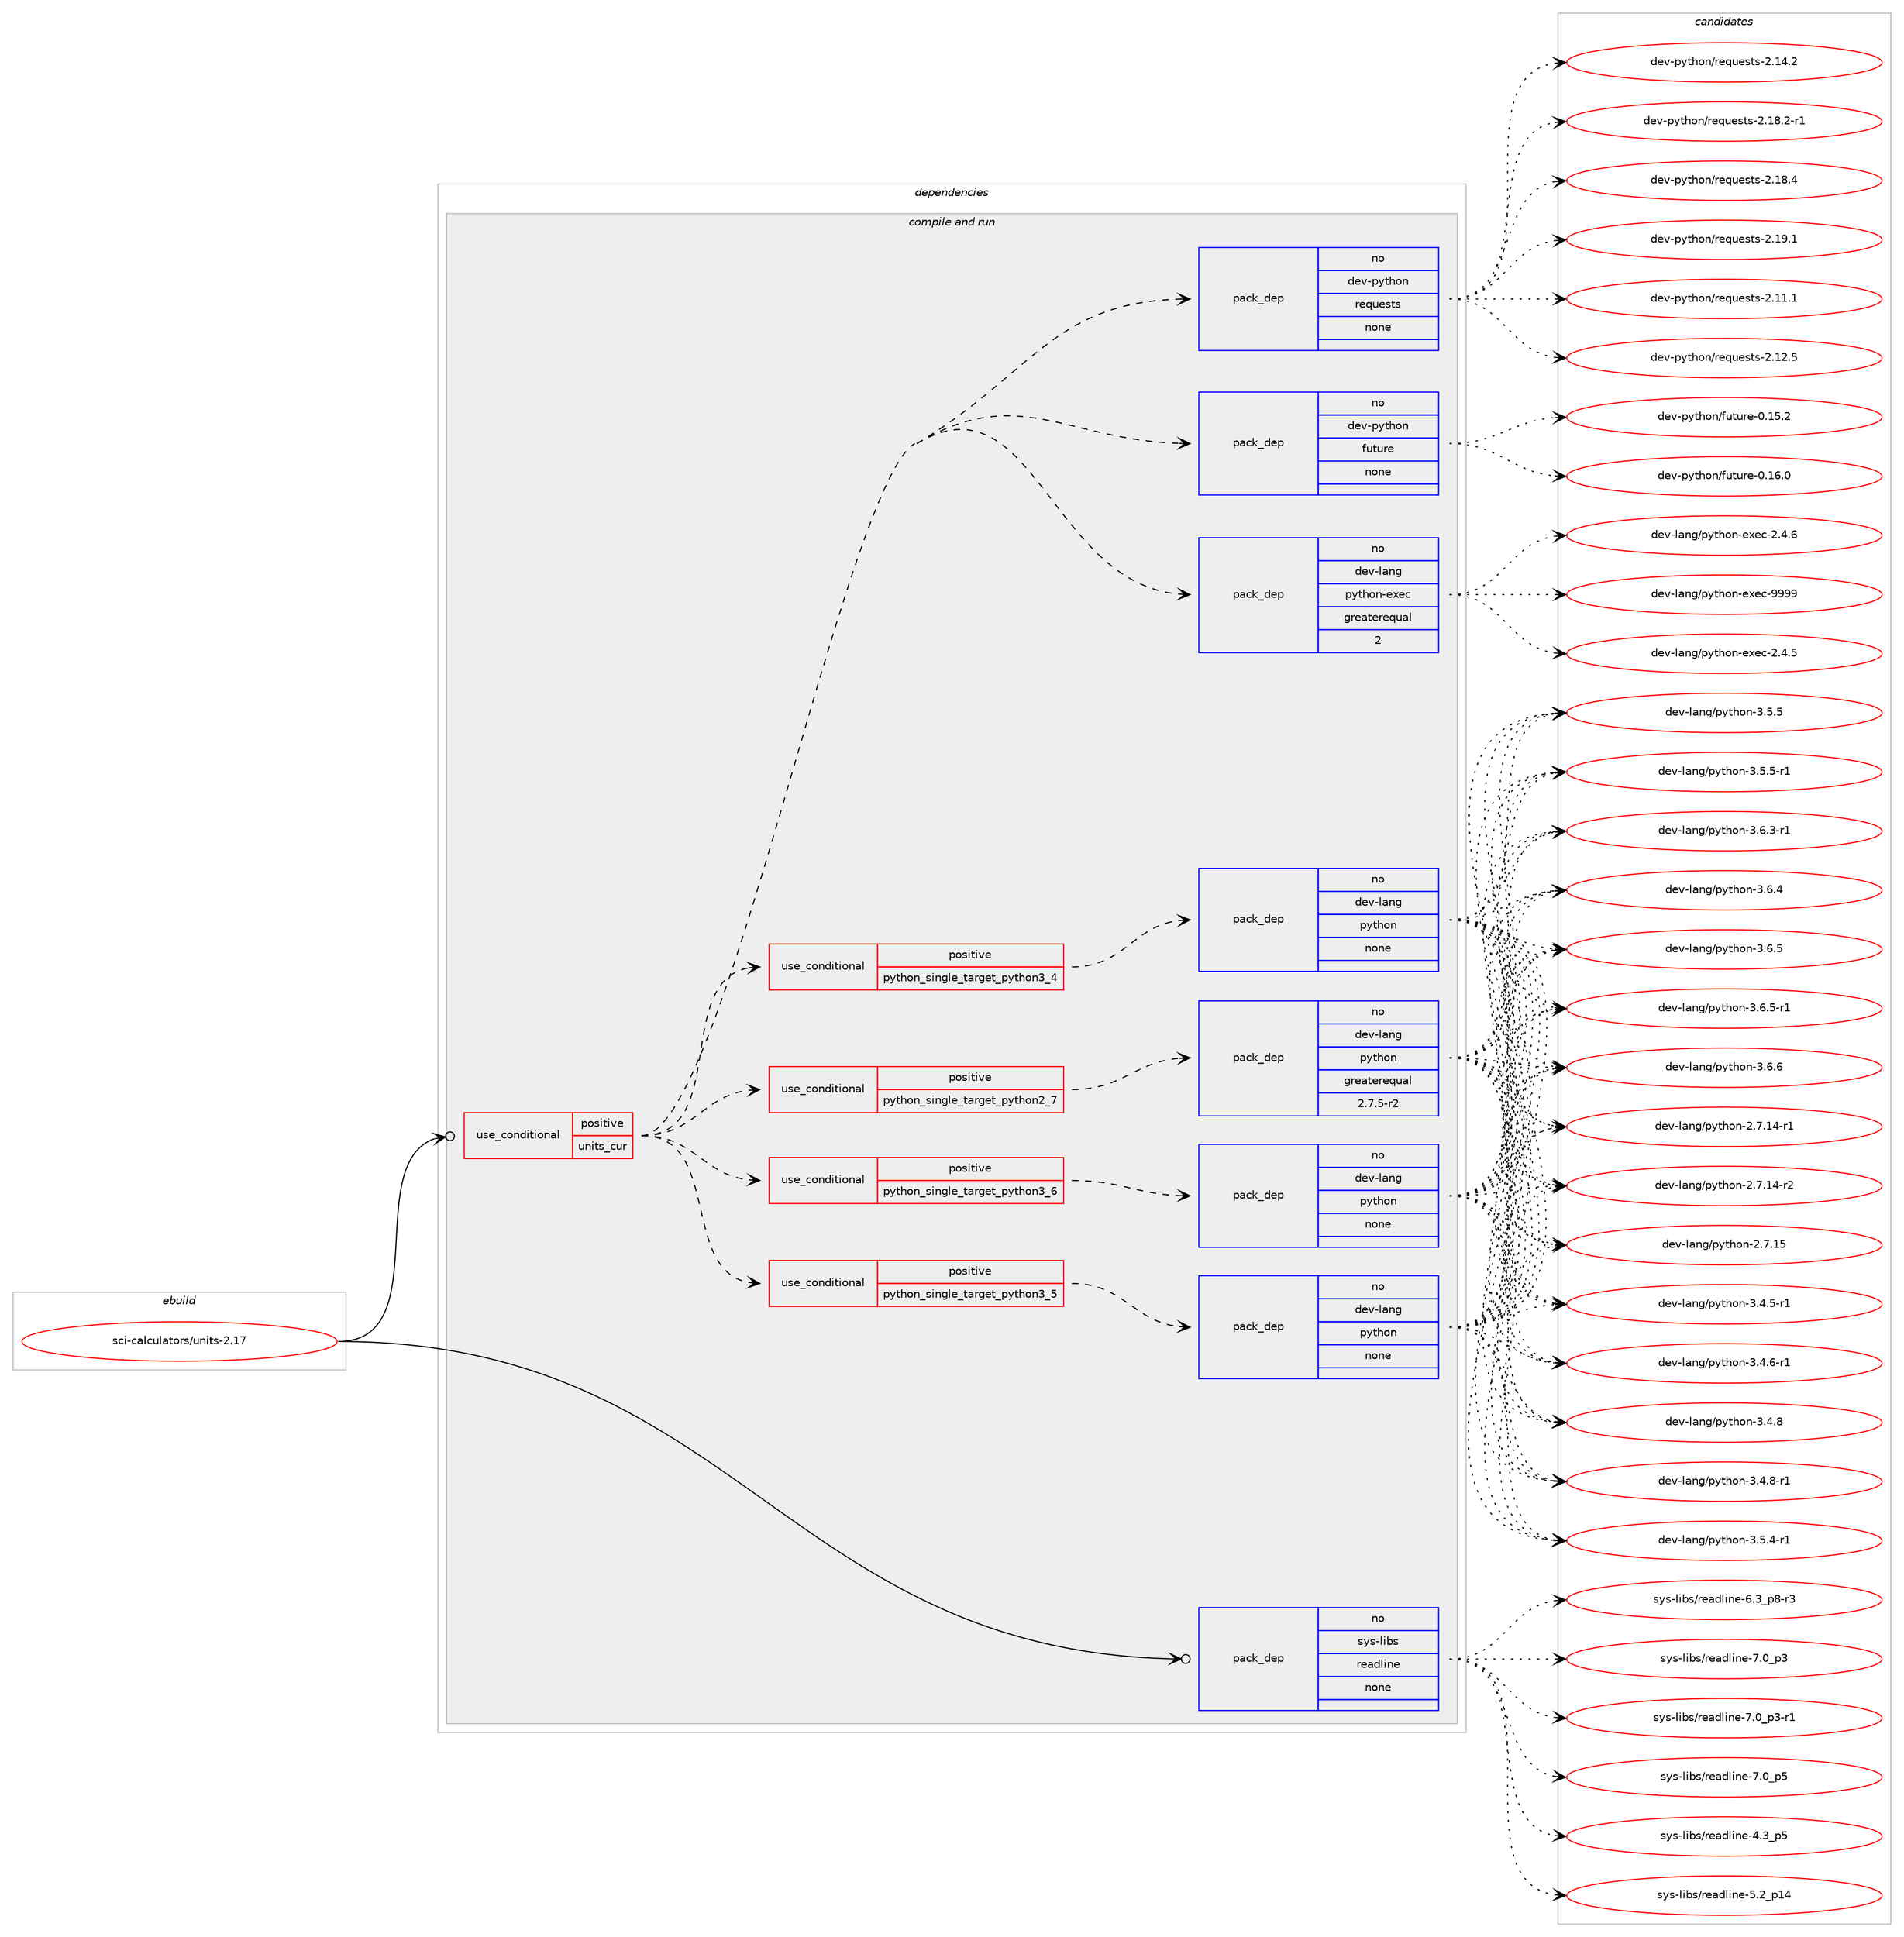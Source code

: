 digraph prolog {

# *************
# Graph options
# *************

newrank=true;
concentrate=true;
compound=true;
graph [rankdir=LR,fontname=Helvetica,fontsize=10,ranksep=1.5];#, ranksep=2.5, nodesep=0.2];
edge  [arrowhead=vee];
node  [fontname=Helvetica,fontsize=10];

# **********
# The ebuild
# **********

subgraph cluster_leftcol {
color=gray;
rank=same;
label=<<i>ebuild</i>>;
id [label="sci-calculators/units-2.17", color=red, width=4, href="../sci-calculators/units-2.17.svg"];
}

# ****************
# The dependencies
# ****************

subgraph cluster_midcol {
color=gray;
label=<<i>dependencies</i>>;
subgraph cluster_compile {
fillcolor="#eeeeee";
style=filled;
label=<<i>compile</i>>;
}
subgraph cluster_compileandrun {
fillcolor="#eeeeee";
style=filled;
label=<<i>compile and run</i>>;
subgraph cond586 {
dependency2079 [label=<<TABLE BORDER="0" CELLBORDER="1" CELLSPACING="0" CELLPADDING="4"><TR><TD ROWSPAN="3" CELLPADDING="10">use_conditional</TD></TR><TR><TD>positive</TD></TR><TR><TD>units_cur</TD></TR></TABLE>>, shape=none, color=red];
subgraph cond587 {
dependency2080 [label=<<TABLE BORDER="0" CELLBORDER="1" CELLSPACING="0" CELLPADDING="4"><TR><TD ROWSPAN="3" CELLPADDING="10">use_conditional</TD></TR><TR><TD>positive</TD></TR><TR><TD>python_single_target_python2_7</TD></TR></TABLE>>, shape=none, color=red];
subgraph pack1459 {
dependency2081 [label=<<TABLE BORDER="0" CELLBORDER="1" CELLSPACING="0" CELLPADDING="4" WIDTH="220"><TR><TD ROWSPAN="6" CELLPADDING="30">pack_dep</TD></TR><TR><TD WIDTH="110">no</TD></TR><TR><TD>dev-lang</TD></TR><TR><TD>python</TD></TR><TR><TD>greaterequal</TD></TR><TR><TD>2.7.5-r2</TD></TR></TABLE>>, shape=none, color=blue];
}
dependency2080:e -> dependency2081:w [weight=20,style="dashed",arrowhead="vee"];
}
dependency2079:e -> dependency2080:w [weight=20,style="dashed",arrowhead="vee"];
subgraph cond588 {
dependency2082 [label=<<TABLE BORDER="0" CELLBORDER="1" CELLSPACING="0" CELLPADDING="4"><TR><TD ROWSPAN="3" CELLPADDING="10">use_conditional</TD></TR><TR><TD>positive</TD></TR><TR><TD>python_single_target_python3_4</TD></TR></TABLE>>, shape=none, color=red];
subgraph pack1460 {
dependency2083 [label=<<TABLE BORDER="0" CELLBORDER="1" CELLSPACING="0" CELLPADDING="4" WIDTH="220"><TR><TD ROWSPAN="6" CELLPADDING="30">pack_dep</TD></TR><TR><TD WIDTH="110">no</TD></TR><TR><TD>dev-lang</TD></TR><TR><TD>python</TD></TR><TR><TD>none</TD></TR><TR><TD></TD></TR></TABLE>>, shape=none, color=blue];
}
dependency2082:e -> dependency2083:w [weight=20,style="dashed",arrowhead="vee"];
}
dependency2079:e -> dependency2082:w [weight=20,style="dashed",arrowhead="vee"];
subgraph cond589 {
dependency2084 [label=<<TABLE BORDER="0" CELLBORDER="1" CELLSPACING="0" CELLPADDING="4"><TR><TD ROWSPAN="3" CELLPADDING="10">use_conditional</TD></TR><TR><TD>positive</TD></TR><TR><TD>python_single_target_python3_5</TD></TR></TABLE>>, shape=none, color=red];
subgraph pack1461 {
dependency2085 [label=<<TABLE BORDER="0" CELLBORDER="1" CELLSPACING="0" CELLPADDING="4" WIDTH="220"><TR><TD ROWSPAN="6" CELLPADDING="30">pack_dep</TD></TR><TR><TD WIDTH="110">no</TD></TR><TR><TD>dev-lang</TD></TR><TR><TD>python</TD></TR><TR><TD>none</TD></TR><TR><TD></TD></TR></TABLE>>, shape=none, color=blue];
}
dependency2084:e -> dependency2085:w [weight=20,style="dashed",arrowhead="vee"];
}
dependency2079:e -> dependency2084:w [weight=20,style="dashed",arrowhead="vee"];
subgraph cond590 {
dependency2086 [label=<<TABLE BORDER="0" CELLBORDER="1" CELLSPACING="0" CELLPADDING="4"><TR><TD ROWSPAN="3" CELLPADDING="10">use_conditional</TD></TR><TR><TD>positive</TD></TR><TR><TD>python_single_target_python3_6</TD></TR></TABLE>>, shape=none, color=red];
subgraph pack1462 {
dependency2087 [label=<<TABLE BORDER="0" CELLBORDER="1" CELLSPACING="0" CELLPADDING="4" WIDTH="220"><TR><TD ROWSPAN="6" CELLPADDING="30">pack_dep</TD></TR><TR><TD WIDTH="110">no</TD></TR><TR><TD>dev-lang</TD></TR><TR><TD>python</TD></TR><TR><TD>none</TD></TR><TR><TD></TD></TR></TABLE>>, shape=none, color=blue];
}
dependency2086:e -> dependency2087:w [weight=20,style="dashed",arrowhead="vee"];
}
dependency2079:e -> dependency2086:w [weight=20,style="dashed",arrowhead="vee"];
subgraph pack1463 {
dependency2088 [label=<<TABLE BORDER="0" CELLBORDER="1" CELLSPACING="0" CELLPADDING="4" WIDTH="220"><TR><TD ROWSPAN="6" CELLPADDING="30">pack_dep</TD></TR><TR><TD WIDTH="110">no</TD></TR><TR><TD>dev-lang</TD></TR><TR><TD>python-exec</TD></TR><TR><TD>greaterequal</TD></TR><TR><TD>2</TD></TR></TABLE>>, shape=none, color=blue];
}
dependency2079:e -> dependency2088:w [weight=20,style="dashed",arrowhead="vee"];
subgraph pack1464 {
dependency2089 [label=<<TABLE BORDER="0" CELLBORDER="1" CELLSPACING="0" CELLPADDING="4" WIDTH="220"><TR><TD ROWSPAN="6" CELLPADDING="30">pack_dep</TD></TR><TR><TD WIDTH="110">no</TD></TR><TR><TD>dev-python</TD></TR><TR><TD>future</TD></TR><TR><TD>none</TD></TR><TR><TD></TD></TR></TABLE>>, shape=none, color=blue];
}
dependency2079:e -> dependency2089:w [weight=20,style="dashed",arrowhead="vee"];
subgraph pack1465 {
dependency2090 [label=<<TABLE BORDER="0" CELLBORDER="1" CELLSPACING="0" CELLPADDING="4" WIDTH="220"><TR><TD ROWSPAN="6" CELLPADDING="30">pack_dep</TD></TR><TR><TD WIDTH="110">no</TD></TR><TR><TD>dev-python</TD></TR><TR><TD>requests</TD></TR><TR><TD>none</TD></TR><TR><TD></TD></TR></TABLE>>, shape=none, color=blue];
}
dependency2079:e -> dependency2090:w [weight=20,style="dashed",arrowhead="vee"];
}
id:e -> dependency2079:w [weight=20,style="solid",arrowhead="odotvee"];
subgraph pack1466 {
dependency2091 [label=<<TABLE BORDER="0" CELLBORDER="1" CELLSPACING="0" CELLPADDING="4" WIDTH="220"><TR><TD ROWSPAN="6" CELLPADDING="30">pack_dep</TD></TR><TR><TD WIDTH="110">no</TD></TR><TR><TD>sys-libs</TD></TR><TR><TD>readline</TD></TR><TR><TD>none</TD></TR><TR><TD></TD></TR></TABLE>>, shape=none, color=blue];
}
id:e -> dependency2091:w [weight=20,style="solid",arrowhead="odotvee"];
}
subgraph cluster_run {
fillcolor="#eeeeee";
style=filled;
label=<<i>run</i>>;
}
}

# **************
# The candidates
# **************

subgraph cluster_choices {
rank=same;
color=gray;
label=<<i>candidates</i>>;

subgraph choice1459 {
color=black;
nodesep=1;
choice100101118451089711010347112121116104111110455046554649524511449 [label="dev-lang/python-2.7.14-r1", color=red, width=4,href="../dev-lang/python-2.7.14-r1.svg"];
choice100101118451089711010347112121116104111110455046554649524511450 [label="dev-lang/python-2.7.14-r2", color=red, width=4,href="../dev-lang/python-2.7.14-r2.svg"];
choice10010111845108971101034711212111610411111045504655464953 [label="dev-lang/python-2.7.15", color=red, width=4,href="../dev-lang/python-2.7.15.svg"];
choice1001011184510897110103471121211161041111104551465246534511449 [label="dev-lang/python-3.4.5-r1", color=red, width=4,href="../dev-lang/python-3.4.5-r1.svg"];
choice1001011184510897110103471121211161041111104551465246544511449 [label="dev-lang/python-3.4.6-r1", color=red, width=4,href="../dev-lang/python-3.4.6-r1.svg"];
choice100101118451089711010347112121116104111110455146524656 [label="dev-lang/python-3.4.8", color=red, width=4,href="../dev-lang/python-3.4.8.svg"];
choice1001011184510897110103471121211161041111104551465246564511449 [label="dev-lang/python-3.4.8-r1", color=red, width=4,href="../dev-lang/python-3.4.8-r1.svg"];
choice1001011184510897110103471121211161041111104551465346524511449 [label="dev-lang/python-3.5.4-r1", color=red, width=4,href="../dev-lang/python-3.5.4-r1.svg"];
choice100101118451089711010347112121116104111110455146534653 [label="dev-lang/python-3.5.5", color=red, width=4,href="../dev-lang/python-3.5.5.svg"];
choice1001011184510897110103471121211161041111104551465346534511449 [label="dev-lang/python-3.5.5-r1", color=red, width=4,href="../dev-lang/python-3.5.5-r1.svg"];
choice1001011184510897110103471121211161041111104551465446514511449 [label="dev-lang/python-3.6.3-r1", color=red, width=4,href="../dev-lang/python-3.6.3-r1.svg"];
choice100101118451089711010347112121116104111110455146544652 [label="dev-lang/python-3.6.4", color=red, width=4,href="../dev-lang/python-3.6.4.svg"];
choice100101118451089711010347112121116104111110455146544653 [label="dev-lang/python-3.6.5", color=red, width=4,href="../dev-lang/python-3.6.5.svg"];
choice1001011184510897110103471121211161041111104551465446534511449 [label="dev-lang/python-3.6.5-r1", color=red, width=4,href="../dev-lang/python-3.6.5-r1.svg"];
choice100101118451089711010347112121116104111110455146544654 [label="dev-lang/python-3.6.6", color=red, width=4,href="../dev-lang/python-3.6.6.svg"];
dependency2081:e -> choice100101118451089711010347112121116104111110455046554649524511449:w [style=dotted,weight="100"];
dependency2081:e -> choice100101118451089711010347112121116104111110455046554649524511450:w [style=dotted,weight="100"];
dependency2081:e -> choice10010111845108971101034711212111610411111045504655464953:w [style=dotted,weight="100"];
dependency2081:e -> choice1001011184510897110103471121211161041111104551465246534511449:w [style=dotted,weight="100"];
dependency2081:e -> choice1001011184510897110103471121211161041111104551465246544511449:w [style=dotted,weight="100"];
dependency2081:e -> choice100101118451089711010347112121116104111110455146524656:w [style=dotted,weight="100"];
dependency2081:e -> choice1001011184510897110103471121211161041111104551465246564511449:w [style=dotted,weight="100"];
dependency2081:e -> choice1001011184510897110103471121211161041111104551465346524511449:w [style=dotted,weight="100"];
dependency2081:e -> choice100101118451089711010347112121116104111110455146534653:w [style=dotted,weight="100"];
dependency2081:e -> choice1001011184510897110103471121211161041111104551465346534511449:w [style=dotted,weight="100"];
dependency2081:e -> choice1001011184510897110103471121211161041111104551465446514511449:w [style=dotted,weight="100"];
dependency2081:e -> choice100101118451089711010347112121116104111110455146544652:w [style=dotted,weight="100"];
dependency2081:e -> choice100101118451089711010347112121116104111110455146544653:w [style=dotted,weight="100"];
dependency2081:e -> choice1001011184510897110103471121211161041111104551465446534511449:w [style=dotted,weight="100"];
dependency2081:e -> choice100101118451089711010347112121116104111110455146544654:w [style=dotted,weight="100"];
}
subgraph choice1460 {
color=black;
nodesep=1;
choice100101118451089711010347112121116104111110455046554649524511449 [label="dev-lang/python-2.7.14-r1", color=red, width=4,href="../dev-lang/python-2.7.14-r1.svg"];
choice100101118451089711010347112121116104111110455046554649524511450 [label="dev-lang/python-2.7.14-r2", color=red, width=4,href="../dev-lang/python-2.7.14-r2.svg"];
choice10010111845108971101034711212111610411111045504655464953 [label="dev-lang/python-2.7.15", color=red, width=4,href="../dev-lang/python-2.7.15.svg"];
choice1001011184510897110103471121211161041111104551465246534511449 [label="dev-lang/python-3.4.5-r1", color=red, width=4,href="../dev-lang/python-3.4.5-r1.svg"];
choice1001011184510897110103471121211161041111104551465246544511449 [label="dev-lang/python-3.4.6-r1", color=red, width=4,href="../dev-lang/python-3.4.6-r1.svg"];
choice100101118451089711010347112121116104111110455146524656 [label="dev-lang/python-3.4.8", color=red, width=4,href="../dev-lang/python-3.4.8.svg"];
choice1001011184510897110103471121211161041111104551465246564511449 [label="dev-lang/python-3.4.8-r1", color=red, width=4,href="../dev-lang/python-3.4.8-r1.svg"];
choice1001011184510897110103471121211161041111104551465346524511449 [label="dev-lang/python-3.5.4-r1", color=red, width=4,href="../dev-lang/python-3.5.4-r1.svg"];
choice100101118451089711010347112121116104111110455146534653 [label="dev-lang/python-3.5.5", color=red, width=4,href="../dev-lang/python-3.5.5.svg"];
choice1001011184510897110103471121211161041111104551465346534511449 [label="dev-lang/python-3.5.5-r1", color=red, width=4,href="../dev-lang/python-3.5.5-r1.svg"];
choice1001011184510897110103471121211161041111104551465446514511449 [label="dev-lang/python-3.6.3-r1", color=red, width=4,href="../dev-lang/python-3.6.3-r1.svg"];
choice100101118451089711010347112121116104111110455146544652 [label="dev-lang/python-3.6.4", color=red, width=4,href="../dev-lang/python-3.6.4.svg"];
choice100101118451089711010347112121116104111110455146544653 [label="dev-lang/python-3.6.5", color=red, width=4,href="../dev-lang/python-3.6.5.svg"];
choice1001011184510897110103471121211161041111104551465446534511449 [label="dev-lang/python-3.6.5-r1", color=red, width=4,href="../dev-lang/python-3.6.5-r1.svg"];
choice100101118451089711010347112121116104111110455146544654 [label="dev-lang/python-3.6.6", color=red, width=4,href="../dev-lang/python-3.6.6.svg"];
dependency2083:e -> choice100101118451089711010347112121116104111110455046554649524511449:w [style=dotted,weight="100"];
dependency2083:e -> choice100101118451089711010347112121116104111110455046554649524511450:w [style=dotted,weight="100"];
dependency2083:e -> choice10010111845108971101034711212111610411111045504655464953:w [style=dotted,weight="100"];
dependency2083:e -> choice1001011184510897110103471121211161041111104551465246534511449:w [style=dotted,weight="100"];
dependency2083:e -> choice1001011184510897110103471121211161041111104551465246544511449:w [style=dotted,weight="100"];
dependency2083:e -> choice100101118451089711010347112121116104111110455146524656:w [style=dotted,weight="100"];
dependency2083:e -> choice1001011184510897110103471121211161041111104551465246564511449:w [style=dotted,weight="100"];
dependency2083:e -> choice1001011184510897110103471121211161041111104551465346524511449:w [style=dotted,weight="100"];
dependency2083:e -> choice100101118451089711010347112121116104111110455146534653:w [style=dotted,weight="100"];
dependency2083:e -> choice1001011184510897110103471121211161041111104551465346534511449:w [style=dotted,weight="100"];
dependency2083:e -> choice1001011184510897110103471121211161041111104551465446514511449:w [style=dotted,weight="100"];
dependency2083:e -> choice100101118451089711010347112121116104111110455146544652:w [style=dotted,weight="100"];
dependency2083:e -> choice100101118451089711010347112121116104111110455146544653:w [style=dotted,weight="100"];
dependency2083:e -> choice1001011184510897110103471121211161041111104551465446534511449:w [style=dotted,weight="100"];
dependency2083:e -> choice100101118451089711010347112121116104111110455146544654:w [style=dotted,weight="100"];
}
subgraph choice1461 {
color=black;
nodesep=1;
choice100101118451089711010347112121116104111110455046554649524511449 [label="dev-lang/python-2.7.14-r1", color=red, width=4,href="../dev-lang/python-2.7.14-r1.svg"];
choice100101118451089711010347112121116104111110455046554649524511450 [label="dev-lang/python-2.7.14-r2", color=red, width=4,href="../dev-lang/python-2.7.14-r2.svg"];
choice10010111845108971101034711212111610411111045504655464953 [label="dev-lang/python-2.7.15", color=red, width=4,href="../dev-lang/python-2.7.15.svg"];
choice1001011184510897110103471121211161041111104551465246534511449 [label="dev-lang/python-3.4.5-r1", color=red, width=4,href="../dev-lang/python-3.4.5-r1.svg"];
choice1001011184510897110103471121211161041111104551465246544511449 [label="dev-lang/python-3.4.6-r1", color=red, width=4,href="../dev-lang/python-3.4.6-r1.svg"];
choice100101118451089711010347112121116104111110455146524656 [label="dev-lang/python-3.4.8", color=red, width=4,href="../dev-lang/python-3.4.8.svg"];
choice1001011184510897110103471121211161041111104551465246564511449 [label="dev-lang/python-3.4.8-r1", color=red, width=4,href="../dev-lang/python-3.4.8-r1.svg"];
choice1001011184510897110103471121211161041111104551465346524511449 [label="dev-lang/python-3.5.4-r1", color=red, width=4,href="../dev-lang/python-3.5.4-r1.svg"];
choice100101118451089711010347112121116104111110455146534653 [label="dev-lang/python-3.5.5", color=red, width=4,href="../dev-lang/python-3.5.5.svg"];
choice1001011184510897110103471121211161041111104551465346534511449 [label="dev-lang/python-3.5.5-r1", color=red, width=4,href="../dev-lang/python-3.5.5-r1.svg"];
choice1001011184510897110103471121211161041111104551465446514511449 [label="dev-lang/python-3.6.3-r1", color=red, width=4,href="../dev-lang/python-3.6.3-r1.svg"];
choice100101118451089711010347112121116104111110455146544652 [label="dev-lang/python-3.6.4", color=red, width=4,href="../dev-lang/python-3.6.4.svg"];
choice100101118451089711010347112121116104111110455146544653 [label="dev-lang/python-3.6.5", color=red, width=4,href="../dev-lang/python-3.6.5.svg"];
choice1001011184510897110103471121211161041111104551465446534511449 [label="dev-lang/python-3.6.5-r1", color=red, width=4,href="../dev-lang/python-3.6.5-r1.svg"];
choice100101118451089711010347112121116104111110455146544654 [label="dev-lang/python-3.6.6", color=red, width=4,href="../dev-lang/python-3.6.6.svg"];
dependency2085:e -> choice100101118451089711010347112121116104111110455046554649524511449:w [style=dotted,weight="100"];
dependency2085:e -> choice100101118451089711010347112121116104111110455046554649524511450:w [style=dotted,weight="100"];
dependency2085:e -> choice10010111845108971101034711212111610411111045504655464953:w [style=dotted,weight="100"];
dependency2085:e -> choice1001011184510897110103471121211161041111104551465246534511449:w [style=dotted,weight="100"];
dependency2085:e -> choice1001011184510897110103471121211161041111104551465246544511449:w [style=dotted,weight="100"];
dependency2085:e -> choice100101118451089711010347112121116104111110455146524656:w [style=dotted,weight="100"];
dependency2085:e -> choice1001011184510897110103471121211161041111104551465246564511449:w [style=dotted,weight="100"];
dependency2085:e -> choice1001011184510897110103471121211161041111104551465346524511449:w [style=dotted,weight="100"];
dependency2085:e -> choice100101118451089711010347112121116104111110455146534653:w [style=dotted,weight="100"];
dependency2085:e -> choice1001011184510897110103471121211161041111104551465346534511449:w [style=dotted,weight="100"];
dependency2085:e -> choice1001011184510897110103471121211161041111104551465446514511449:w [style=dotted,weight="100"];
dependency2085:e -> choice100101118451089711010347112121116104111110455146544652:w [style=dotted,weight="100"];
dependency2085:e -> choice100101118451089711010347112121116104111110455146544653:w [style=dotted,weight="100"];
dependency2085:e -> choice1001011184510897110103471121211161041111104551465446534511449:w [style=dotted,weight="100"];
dependency2085:e -> choice100101118451089711010347112121116104111110455146544654:w [style=dotted,weight="100"];
}
subgraph choice1462 {
color=black;
nodesep=1;
choice100101118451089711010347112121116104111110455046554649524511449 [label="dev-lang/python-2.7.14-r1", color=red, width=4,href="../dev-lang/python-2.7.14-r1.svg"];
choice100101118451089711010347112121116104111110455046554649524511450 [label="dev-lang/python-2.7.14-r2", color=red, width=4,href="../dev-lang/python-2.7.14-r2.svg"];
choice10010111845108971101034711212111610411111045504655464953 [label="dev-lang/python-2.7.15", color=red, width=4,href="../dev-lang/python-2.7.15.svg"];
choice1001011184510897110103471121211161041111104551465246534511449 [label="dev-lang/python-3.4.5-r1", color=red, width=4,href="../dev-lang/python-3.4.5-r1.svg"];
choice1001011184510897110103471121211161041111104551465246544511449 [label="dev-lang/python-3.4.6-r1", color=red, width=4,href="../dev-lang/python-3.4.6-r1.svg"];
choice100101118451089711010347112121116104111110455146524656 [label="dev-lang/python-3.4.8", color=red, width=4,href="../dev-lang/python-3.4.8.svg"];
choice1001011184510897110103471121211161041111104551465246564511449 [label="dev-lang/python-3.4.8-r1", color=red, width=4,href="../dev-lang/python-3.4.8-r1.svg"];
choice1001011184510897110103471121211161041111104551465346524511449 [label="dev-lang/python-3.5.4-r1", color=red, width=4,href="../dev-lang/python-3.5.4-r1.svg"];
choice100101118451089711010347112121116104111110455146534653 [label="dev-lang/python-3.5.5", color=red, width=4,href="../dev-lang/python-3.5.5.svg"];
choice1001011184510897110103471121211161041111104551465346534511449 [label="dev-lang/python-3.5.5-r1", color=red, width=4,href="../dev-lang/python-3.5.5-r1.svg"];
choice1001011184510897110103471121211161041111104551465446514511449 [label="dev-lang/python-3.6.3-r1", color=red, width=4,href="../dev-lang/python-3.6.3-r1.svg"];
choice100101118451089711010347112121116104111110455146544652 [label="dev-lang/python-3.6.4", color=red, width=4,href="../dev-lang/python-3.6.4.svg"];
choice100101118451089711010347112121116104111110455146544653 [label="dev-lang/python-3.6.5", color=red, width=4,href="../dev-lang/python-3.6.5.svg"];
choice1001011184510897110103471121211161041111104551465446534511449 [label="dev-lang/python-3.6.5-r1", color=red, width=4,href="../dev-lang/python-3.6.5-r1.svg"];
choice100101118451089711010347112121116104111110455146544654 [label="dev-lang/python-3.6.6", color=red, width=4,href="../dev-lang/python-3.6.6.svg"];
dependency2087:e -> choice100101118451089711010347112121116104111110455046554649524511449:w [style=dotted,weight="100"];
dependency2087:e -> choice100101118451089711010347112121116104111110455046554649524511450:w [style=dotted,weight="100"];
dependency2087:e -> choice10010111845108971101034711212111610411111045504655464953:w [style=dotted,weight="100"];
dependency2087:e -> choice1001011184510897110103471121211161041111104551465246534511449:w [style=dotted,weight="100"];
dependency2087:e -> choice1001011184510897110103471121211161041111104551465246544511449:w [style=dotted,weight="100"];
dependency2087:e -> choice100101118451089711010347112121116104111110455146524656:w [style=dotted,weight="100"];
dependency2087:e -> choice1001011184510897110103471121211161041111104551465246564511449:w [style=dotted,weight="100"];
dependency2087:e -> choice1001011184510897110103471121211161041111104551465346524511449:w [style=dotted,weight="100"];
dependency2087:e -> choice100101118451089711010347112121116104111110455146534653:w [style=dotted,weight="100"];
dependency2087:e -> choice1001011184510897110103471121211161041111104551465346534511449:w [style=dotted,weight="100"];
dependency2087:e -> choice1001011184510897110103471121211161041111104551465446514511449:w [style=dotted,weight="100"];
dependency2087:e -> choice100101118451089711010347112121116104111110455146544652:w [style=dotted,weight="100"];
dependency2087:e -> choice100101118451089711010347112121116104111110455146544653:w [style=dotted,weight="100"];
dependency2087:e -> choice1001011184510897110103471121211161041111104551465446534511449:w [style=dotted,weight="100"];
dependency2087:e -> choice100101118451089711010347112121116104111110455146544654:w [style=dotted,weight="100"];
}
subgraph choice1463 {
color=black;
nodesep=1;
choice1001011184510897110103471121211161041111104510112010199455046524653 [label="dev-lang/python-exec-2.4.5", color=red, width=4,href="../dev-lang/python-exec-2.4.5.svg"];
choice1001011184510897110103471121211161041111104510112010199455046524654 [label="dev-lang/python-exec-2.4.6", color=red, width=4,href="../dev-lang/python-exec-2.4.6.svg"];
choice10010111845108971101034711212111610411111045101120101994557575757 [label="dev-lang/python-exec-9999", color=red, width=4,href="../dev-lang/python-exec-9999.svg"];
dependency2088:e -> choice1001011184510897110103471121211161041111104510112010199455046524653:w [style=dotted,weight="100"];
dependency2088:e -> choice1001011184510897110103471121211161041111104510112010199455046524654:w [style=dotted,weight="100"];
dependency2088:e -> choice10010111845108971101034711212111610411111045101120101994557575757:w [style=dotted,weight="100"];
}
subgraph choice1464 {
color=black;
nodesep=1;
choice100101118451121211161041111104710211711611711410145484649534650 [label="dev-python/future-0.15.2", color=red, width=4,href="../dev-python/future-0.15.2.svg"];
choice100101118451121211161041111104710211711611711410145484649544648 [label="dev-python/future-0.16.0", color=red, width=4,href="../dev-python/future-0.16.0.svg"];
dependency2089:e -> choice100101118451121211161041111104710211711611711410145484649534650:w [style=dotted,weight="100"];
dependency2089:e -> choice100101118451121211161041111104710211711611711410145484649544648:w [style=dotted,weight="100"];
}
subgraph choice1465 {
color=black;
nodesep=1;
choice100101118451121211161041111104711410111311710111511611545504649494649 [label="dev-python/requests-2.11.1", color=red, width=4,href="../dev-python/requests-2.11.1.svg"];
choice100101118451121211161041111104711410111311710111511611545504649504653 [label="dev-python/requests-2.12.5", color=red, width=4,href="../dev-python/requests-2.12.5.svg"];
choice100101118451121211161041111104711410111311710111511611545504649524650 [label="dev-python/requests-2.14.2", color=red, width=4,href="../dev-python/requests-2.14.2.svg"];
choice1001011184511212111610411111047114101113117101115116115455046495646504511449 [label="dev-python/requests-2.18.2-r1", color=red, width=4,href="../dev-python/requests-2.18.2-r1.svg"];
choice100101118451121211161041111104711410111311710111511611545504649564652 [label="dev-python/requests-2.18.4", color=red, width=4,href="../dev-python/requests-2.18.4.svg"];
choice100101118451121211161041111104711410111311710111511611545504649574649 [label="dev-python/requests-2.19.1", color=red, width=4,href="../dev-python/requests-2.19.1.svg"];
dependency2090:e -> choice100101118451121211161041111104711410111311710111511611545504649494649:w [style=dotted,weight="100"];
dependency2090:e -> choice100101118451121211161041111104711410111311710111511611545504649504653:w [style=dotted,weight="100"];
dependency2090:e -> choice100101118451121211161041111104711410111311710111511611545504649524650:w [style=dotted,weight="100"];
dependency2090:e -> choice1001011184511212111610411111047114101113117101115116115455046495646504511449:w [style=dotted,weight="100"];
dependency2090:e -> choice100101118451121211161041111104711410111311710111511611545504649564652:w [style=dotted,weight="100"];
dependency2090:e -> choice100101118451121211161041111104711410111311710111511611545504649574649:w [style=dotted,weight="100"];
}
subgraph choice1466 {
color=black;
nodesep=1;
choice11512111545108105981154711410197100108105110101455246519511253 [label="sys-libs/readline-4.3_p5", color=red, width=4,href="../sys-libs/readline-4.3_p5.svg"];
choice1151211154510810598115471141019710010810511010145534650951124952 [label="sys-libs/readline-5.2_p14", color=red, width=4,href="../sys-libs/readline-5.2_p14.svg"];
choice115121115451081059811547114101971001081051101014554465195112564511451 [label="sys-libs/readline-6.3_p8-r3", color=red, width=4,href="../sys-libs/readline-6.3_p8-r3.svg"];
choice11512111545108105981154711410197100108105110101455546489511251 [label="sys-libs/readline-7.0_p3", color=red, width=4,href="../sys-libs/readline-7.0_p3.svg"];
choice115121115451081059811547114101971001081051101014555464895112514511449 [label="sys-libs/readline-7.0_p3-r1", color=red, width=4,href="../sys-libs/readline-7.0_p3-r1.svg"];
choice11512111545108105981154711410197100108105110101455546489511253 [label="sys-libs/readline-7.0_p5", color=red, width=4,href="../sys-libs/readline-7.0_p5.svg"];
dependency2091:e -> choice11512111545108105981154711410197100108105110101455246519511253:w [style=dotted,weight="100"];
dependency2091:e -> choice1151211154510810598115471141019710010810511010145534650951124952:w [style=dotted,weight="100"];
dependency2091:e -> choice115121115451081059811547114101971001081051101014554465195112564511451:w [style=dotted,weight="100"];
dependency2091:e -> choice11512111545108105981154711410197100108105110101455546489511251:w [style=dotted,weight="100"];
dependency2091:e -> choice115121115451081059811547114101971001081051101014555464895112514511449:w [style=dotted,weight="100"];
dependency2091:e -> choice11512111545108105981154711410197100108105110101455546489511253:w [style=dotted,weight="100"];
}
}

}
